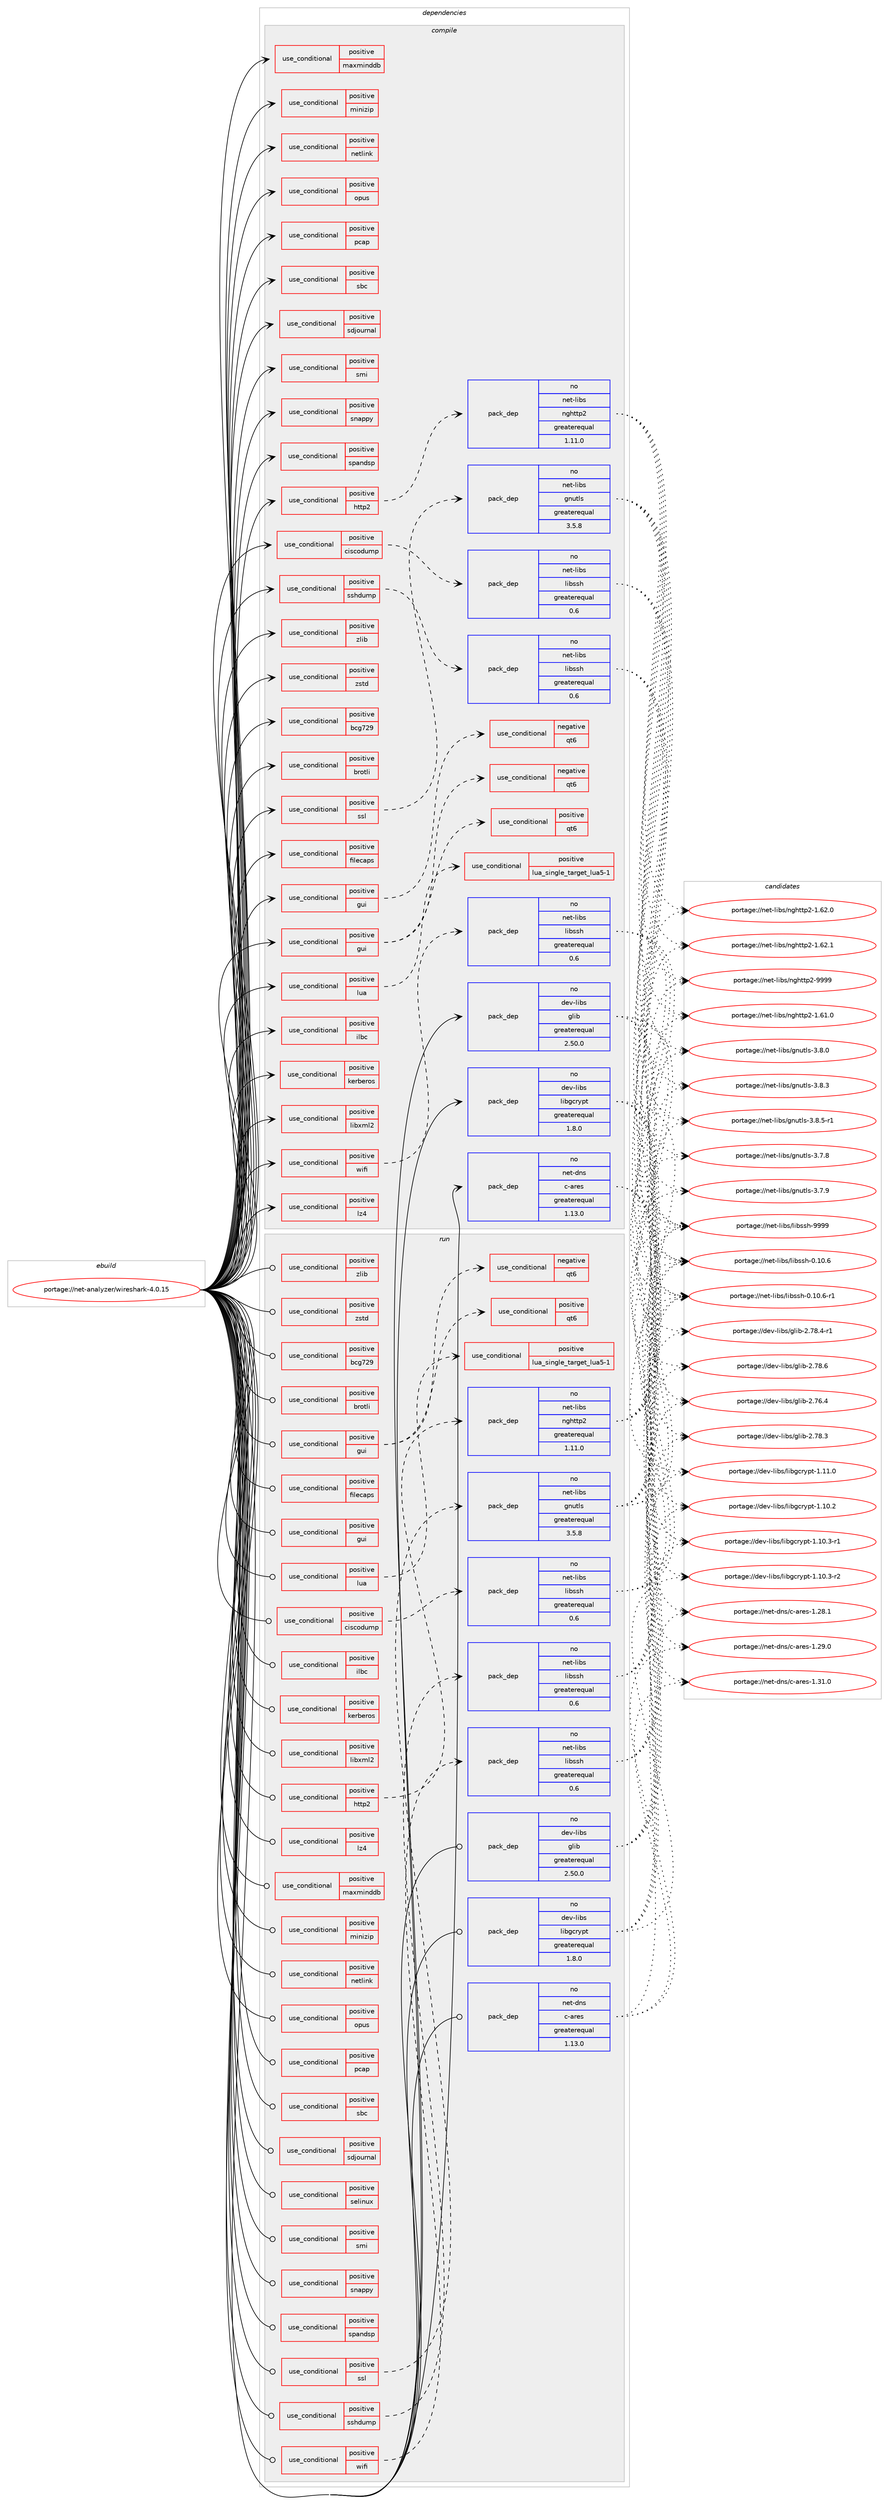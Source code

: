 digraph prolog {

# *************
# Graph options
# *************

newrank=true;
concentrate=true;
compound=true;
graph [rankdir=LR,fontname=Helvetica,fontsize=10,ranksep=1.5];#, ranksep=2.5, nodesep=0.2];
edge  [arrowhead=vee];
node  [fontname=Helvetica,fontsize=10];

# **********
# The ebuild
# **********

subgraph cluster_leftcol {
color=gray;
rank=same;
label=<<i>ebuild</i>>;
id [label="portage://net-analyzer/wireshark-4.0.15", color=red, width=4, href="../net-analyzer/wireshark-4.0.15.svg"];
}

# ****************
# The dependencies
# ****************

subgraph cluster_midcol {
color=gray;
label=<<i>dependencies</i>>;
subgraph cluster_compile {
fillcolor="#eeeeee";
style=filled;
label=<<i>compile</i>>;
subgraph cond85977 {
dependency175320 [label=<<TABLE BORDER="0" CELLBORDER="1" CELLSPACING="0" CELLPADDING="4"><TR><TD ROWSPAN="3" CELLPADDING="10">use_conditional</TD></TR><TR><TD>positive</TD></TR><TR><TD>bcg729</TD></TR></TABLE>>, shape=none, color=red];
# *** BEGIN UNKNOWN DEPENDENCY TYPE (TODO) ***
# dependency175320 -> package_dependency(portage://net-analyzer/wireshark-4.0.15,install,no,media-libs,bcg729,none,[,,],[],[])
# *** END UNKNOWN DEPENDENCY TYPE (TODO) ***

}
id:e -> dependency175320:w [weight=20,style="solid",arrowhead="vee"];
subgraph cond85978 {
dependency175321 [label=<<TABLE BORDER="0" CELLBORDER="1" CELLSPACING="0" CELLPADDING="4"><TR><TD ROWSPAN="3" CELLPADDING="10">use_conditional</TD></TR><TR><TD>positive</TD></TR><TR><TD>brotli</TD></TR></TABLE>>, shape=none, color=red];
# *** BEGIN UNKNOWN DEPENDENCY TYPE (TODO) ***
# dependency175321 -> package_dependency(portage://net-analyzer/wireshark-4.0.15,install,no,app-arch,brotli,none,[,,],any_same_slot,[])
# *** END UNKNOWN DEPENDENCY TYPE (TODO) ***

}
id:e -> dependency175321:w [weight=20,style="solid",arrowhead="vee"];
subgraph cond85979 {
dependency175322 [label=<<TABLE BORDER="0" CELLBORDER="1" CELLSPACING="0" CELLPADDING="4"><TR><TD ROWSPAN="3" CELLPADDING="10">use_conditional</TD></TR><TR><TD>positive</TD></TR><TR><TD>ciscodump</TD></TR></TABLE>>, shape=none, color=red];
subgraph pack86810 {
dependency175323 [label=<<TABLE BORDER="0" CELLBORDER="1" CELLSPACING="0" CELLPADDING="4" WIDTH="220"><TR><TD ROWSPAN="6" CELLPADDING="30">pack_dep</TD></TR><TR><TD WIDTH="110">no</TD></TR><TR><TD>net-libs</TD></TR><TR><TD>libssh</TD></TR><TR><TD>greaterequal</TD></TR><TR><TD>0.6</TD></TR></TABLE>>, shape=none, color=blue];
}
dependency175322:e -> dependency175323:w [weight=20,style="dashed",arrowhead="vee"];
}
id:e -> dependency175322:w [weight=20,style="solid",arrowhead="vee"];
subgraph cond85980 {
dependency175324 [label=<<TABLE BORDER="0" CELLBORDER="1" CELLSPACING="0" CELLPADDING="4"><TR><TD ROWSPAN="3" CELLPADDING="10">use_conditional</TD></TR><TR><TD>positive</TD></TR><TR><TD>filecaps</TD></TR></TABLE>>, shape=none, color=red];
# *** BEGIN UNKNOWN DEPENDENCY TYPE (TODO) ***
# dependency175324 -> package_dependency(portage://net-analyzer/wireshark-4.0.15,install,no,sys-libs,libcap,none,[,,],[],[])
# *** END UNKNOWN DEPENDENCY TYPE (TODO) ***

}
id:e -> dependency175324:w [weight=20,style="solid",arrowhead="vee"];
subgraph cond85981 {
dependency175325 [label=<<TABLE BORDER="0" CELLBORDER="1" CELLSPACING="0" CELLPADDING="4"><TR><TD ROWSPAN="3" CELLPADDING="10">use_conditional</TD></TR><TR><TD>positive</TD></TR><TR><TD>gui</TD></TR></TABLE>>, shape=none, color=red];
subgraph cond85982 {
dependency175326 [label=<<TABLE BORDER="0" CELLBORDER="1" CELLSPACING="0" CELLPADDING="4"><TR><TD ROWSPAN="3" CELLPADDING="10">use_conditional</TD></TR><TR><TD>negative</TD></TR><TR><TD>qt6</TD></TR></TABLE>>, shape=none, color=red];
# *** BEGIN UNKNOWN DEPENDENCY TYPE (TODO) ***
# dependency175326 -> package_dependency(portage://net-analyzer/wireshark-4.0.15,install,no,dev-qt,qtdeclarative,none,[,,],[slot(5)],[])
# *** END UNKNOWN DEPENDENCY TYPE (TODO) ***

}
dependency175325:e -> dependency175326:w [weight=20,style="dashed",arrowhead="vee"];
}
id:e -> dependency175325:w [weight=20,style="solid",arrowhead="vee"];
subgraph cond85983 {
dependency175327 [label=<<TABLE BORDER="0" CELLBORDER="1" CELLSPACING="0" CELLPADDING="4"><TR><TD ROWSPAN="3" CELLPADDING="10">use_conditional</TD></TR><TR><TD>positive</TD></TR><TR><TD>gui</TD></TR></TABLE>>, shape=none, color=red];
# *** BEGIN UNKNOWN DEPENDENCY TYPE (TODO) ***
# dependency175327 -> package_dependency(portage://net-analyzer/wireshark-4.0.15,install,no,x11-misc,xdg-utils,none,[,,],[],[])
# *** END UNKNOWN DEPENDENCY TYPE (TODO) ***

subgraph cond85984 {
dependency175328 [label=<<TABLE BORDER="0" CELLBORDER="1" CELLSPACING="0" CELLPADDING="4"><TR><TD ROWSPAN="3" CELLPADDING="10">use_conditional</TD></TR><TR><TD>positive</TD></TR><TR><TD>qt6</TD></TR></TABLE>>, shape=none, color=red];
# *** BEGIN UNKNOWN DEPENDENCY TYPE (TODO) ***
# dependency175328 -> package_dependency(portage://net-analyzer/wireshark-4.0.15,install,no,dev-qt,qtbase,none,[,,],[slot(6)],[use(enable(concurrent),none),use(enable(dbus),none),use(enable(gui),none),use(enable(widgets),none)])
# *** END UNKNOWN DEPENDENCY TYPE (TODO) ***

# *** BEGIN UNKNOWN DEPENDENCY TYPE (TODO) ***
# dependency175328 -> package_dependency(portage://net-analyzer/wireshark-4.0.15,install,no,dev-qt,qt5compat,none,[,,],[slot(6)],[])
# *** END UNKNOWN DEPENDENCY TYPE (TODO) ***

# *** BEGIN UNKNOWN DEPENDENCY TYPE (TODO) ***
# dependency175328 -> package_dependency(portage://net-analyzer/wireshark-4.0.15,install,no,dev-qt,qtmultimedia,none,[,,],[slot(6)],[])
# *** END UNKNOWN DEPENDENCY TYPE (TODO) ***

}
dependency175327:e -> dependency175328:w [weight=20,style="dashed",arrowhead="vee"];
subgraph cond85985 {
dependency175329 [label=<<TABLE BORDER="0" CELLBORDER="1" CELLSPACING="0" CELLPADDING="4"><TR><TD ROWSPAN="3" CELLPADDING="10">use_conditional</TD></TR><TR><TD>negative</TD></TR><TR><TD>qt6</TD></TR></TABLE>>, shape=none, color=red];
# *** BEGIN UNKNOWN DEPENDENCY TYPE (TODO) ***
# dependency175329 -> package_dependency(portage://net-analyzer/wireshark-4.0.15,install,no,dev-qt,qtcore,none,[,,],[slot(5)],[])
# *** END UNKNOWN DEPENDENCY TYPE (TODO) ***

# *** BEGIN UNKNOWN DEPENDENCY TYPE (TODO) ***
# dependency175329 -> package_dependency(portage://net-analyzer/wireshark-4.0.15,install,no,dev-qt,qtconcurrent,none,[,,],[slot(5)],[])
# *** END UNKNOWN DEPENDENCY TYPE (TODO) ***

# *** BEGIN UNKNOWN DEPENDENCY TYPE (TODO) ***
# dependency175329 -> package_dependency(portage://net-analyzer/wireshark-4.0.15,install,no,dev-qt,qtgui,none,[,,],[slot(5)],[])
# *** END UNKNOWN DEPENDENCY TYPE (TODO) ***

# *** BEGIN UNKNOWN DEPENDENCY TYPE (TODO) ***
# dependency175329 -> package_dependency(portage://net-analyzer/wireshark-4.0.15,install,no,dev-qt,qtmultimedia,none,[,,],[slot(5)],[])
# *** END UNKNOWN DEPENDENCY TYPE (TODO) ***

# *** BEGIN UNKNOWN DEPENDENCY TYPE (TODO) ***
# dependency175329 -> package_dependency(portage://net-analyzer/wireshark-4.0.15,install,no,dev-qt,qtprintsupport,none,[,,],[slot(5)],[])
# *** END UNKNOWN DEPENDENCY TYPE (TODO) ***

# *** BEGIN UNKNOWN DEPENDENCY TYPE (TODO) ***
# dependency175329 -> package_dependency(portage://net-analyzer/wireshark-4.0.15,install,no,dev-qt,qtwidgets,none,[,,],[slot(5)],[])
# *** END UNKNOWN DEPENDENCY TYPE (TODO) ***

}
dependency175327:e -> dependency175329:w [weight=20,style="dashed",arrowhead="vee"];
}
id:e -> dependency175327:w [weight=20,style="solid",arrowhead="vee"];
subgraph cond85986 {
dependency175330 [label=<<TABLE BORDER="0" CELLBORDER="1" CELLSPACING="0" CELLPADDING="4"><TR><TD ROWSPAN="3" CELLPADDING="10">use_conditional</TD></TR><TR><TD>positive</TD></TR><TR><TD>http2</TD></TR></TABLE>>, shape=none, color=red];
subgraph pack86811 {
dependency175331 [label=<<TABLE BORDER="0" CELLBORDER="1" CELLSPACING="0" CELLPADDING="4" WIDTH="220"><TR><TD ROWSPAN="6" CELLPADDING="30">pack_dep</TD></TR><TR><TD WIDTH="110">no</TD></TR><TR><TD>net-libs</TD></TR><TR><TD>nghttp2</TD></TR><TR><TD>greaterequal</TD></TR><TR><TD>1.11.0</TD></TR></TABLE>>, shape=none, color=blue];
}
dependency175330:e -> dependency175331:w [weight=20,style="dashed",arrowhead="vee"];
}
id:e -> dependency175330:w [weight=20,style="solid",arrowhead="vee"];
subgraph cond85987 {
dependency175332 [label=<<TABLE BORDER="0" CELLBORDER="1" CELLSPACING="0" CELLPADDING="4"><TR><TD ROWSPAN="3" CELLPADDING="10">use_conditional</TD></TR><TR><TD>positive</TD></TR><TR><TD>ilbc</TD></TR></TABLE>>, shape=none, color=red];
# *** BEGIN UNKNOWN DEPENDENCY TYPE (TODO) ***
# dependency175332 -> package_dependency(portage://net-analyzer/wireshark-4.0.15,install,no,media-libs,libilbc,none,[,,],any_same_slot,[])
# *** END UNKNOWN DEPENDENCY TYPE (TODO) ***

}
id:e -> dependency175332:w [weight=20,style="solid",arrowhead="vee"];
subgraph cond85988 {
dependency175333 [label=<<TABLE BORDER="0" CELLBORDER="1" CELLSPACING="0" CELLPADDING="4"><TR><TD ROWSPAN="3" CELLPADDING="10">use_conditional</TD></TR><TR><TD>positive</TD></TR><TR><TD>kerberos</TD></TR></TABLE>>, shape=none, color=red];
# *** BEGIN UNKNOWN DEPENDENCY TYPE (TODO) ***
# dependency175333 -> package_dependency(portage://net-analyzer/wireshark-4.0.15,install,no,virtual,krb5,none,[,,],[],[])
# *** END UNKNOWN DEPENDENCY TYPE (TODO) ***

}
id:e -> dependency175333:w [weight=20,style="solid",arrowhead="vee"];
subgraph cond85989 {
dependency175334 [label=<<TABLE BORDER="0" CELLBORDER="1" CELLSPACING="0" CELLPADDING="4"><TR><TD ROWSPAN="3" CELLPADDING="10">use_conditional</TD></TR><TR><TD>positive</TD></TR><TR><TD>libxml2</TD></TR></TABLE>>, shape=none, color=red];
# *** BEGIN UNKNOWN DEPENDENCY TYPE (TODO) ***
# dependency175334 -> package_dependency(portage://net-analyzer/wireshark-4.0.15,install,no,dev-libs,libxml2,none,[,,],[],[])
# *** END UNKNOWN DEPENDENCY TYPE (TODO) ***

}
id:e -> dependency175334:w [weight=20,style="solid",arrowhead="vee"];
subgraph cond85990 {
dependency175335 [label=<<TABLE BORDER="0" CELLBORDER="1" CELLSPACING="0" CELLPADDING="4"><TR><TD ROWSPAN="3" CELLPADDING="10">use_conditional</TD></TR><TR><TD>positive</TD></TR><TR><TD>lua</TD></TR></TABLE>>, shape=none, color=red];
subgraph cond85991 {
dependency175336 [label=<<TABLE BORDER="0" CELLBORDER="1" CELLSPACING="0" CELLPADDING="4"><TR><TD ROWSPAN="3" CELLPADDING="10">use_conditional</TD></TR><TR><TD>positive</TD></TR><TR><TD>lua_single_target_lua5-1</TD></TR></TABLE>>, shape=none, color=red];
# *** BEGIN UNKNOWN DEPENDENCY TYPE (TODO) ***
# dependency175336 -> package_dependency(portage://net-analyzer/wireshark-4.0.15,install,no,dev-lang,lua,none,[,,],[slot(5.1)],[])
# *** END UNKNOWN DEPENDENCY TYPE (TODO) ***

}
dependency175335:e -> dependency175336:w [weight=20,style="dashed",arrowhead="vee"];
}
id:e -> dependency175335:w [weight=20,style="solid",arrowhead="vee"];
subgraph cond85992 {
dependency175337 [label=<<TABLE BORDER="0" CELLBORDER="1" CELLSPACING="0" CELLPADDING="4"><TR><TD ROWSPAN="3" CELLPADDING="10">use_conditional</TD></TR><TR><TD>positive</TD></TR><TR><TD>lz4</TD></TR></TABLE>>, shape=none, color=red];
# *** BEGIN UNKNOWN DEPENDENCY TYPE (TODO) ***
# dependency175337 -> package_dependency(portage://net-analyzer/wireshark-4.0.15,install,no,app-arch,lz4,none,[,,],any_same_slot,[])
# *** END UNKNOWN DEPENDENCY TYPE (TODO) ***

}
id:e -> dependency175337:w [weight=20,style="solid",arrowhead="vee"];
subgraph cond85993 {
dependency175338 [label=<<TABLE BORDER="0" CELLBORDER="1" CELLSPACING="0" CELLPADDING="4"><TR><TD ROWSPAN="3" CELLPADDING="10">use_conditional</TD></TR><TR><TD>positive</TD></TR><TR><TD>maxminddb</TD></TR></TABLE>>, shape=none, color=red];
# *** BEGIN UNKNOWN DEPENDENCY TYPE (TODO) ***
# dependency175338 -> package_dependency(portage://net-analyzer/wireshark-4.0.15,install,no,dev-libs,libmaxminddb,none,[,,],any_same_slot,[])
# *** END UNKNOWN DEPENDENCY TYPE (TODO) ***

}
id:e -> dependency175338:w [weight=20,style="solid",arrowhead="vee"];
subgraph cond85994 {
dependency175339 [label=<<TABLE BORDER="0" CELLBORDER="1" CELLSPACING="0" CELLPADDING="4"><TR><TD ROWSPAN="3" CELLPADDING="10">use_conditional</TD></TR><TR><TD>positive</TD></TR><TR><TD>minizip</TD></TR></TABLE>>, shape=none, color=red];
# *** BEGIN UNKNOWN DEPENDENCY TYPE (TODO) ***
# dependency175339 -> package_dependency(portage://net-analyzer/wireshark-4.0.15,install,no,sys-libs,zlib,none,[,,],[],[use(enable(minizip),none)])
# *** END UNKNOWN DEPENDENCY TYPE (TODO) ***

}
id:e -> dependency175339:w [weight=20,style="solid",arrowhead="vee"];
subgraph cond85995 {
dependency175340 [label=<<TABLE BORDER="0" CELLBORDER="1" CELLSPACING="0" CELLPADDING="4"><TR><TD ROWSPAN="3" CELLPADDING="10">use_conditional</TD></TR><TR><TD>positive</TD></TR><TR><TD>netlink</TD></TR></TABLE>>, shape=none, color=red];
# *** BEGIN UNKNOWN DEPENDENCY TYPE (TODO) ***
# dependency175340 -> package_dependency(portage://net-analyzer/wireshark-4.0.15,install,no,dev-libs,libnl,none,[,,],[slot(3)],[])
# *** END UNKNOWN DEPENDENCY TYPE (TODO) ***

}
id:e -> dependency175340:w [weight=20,style="solid",arrowhead="vee"];
subgraph cond85996 {
dependency175341 [label=<<TABLE BORDER="0" CELLBORDER="1" CELLSPACING="0" CELLPADDING="4"><TR><TD ROWSPAN="3" CELLPADDING="10">use_conditional</TD></TR><TR><TD>positive</TD></TR><TR><TD>opus</TD></TR></TABLE>>, shape=none, color=red];
# *** BEGIN UNKNOWN DEPENDENCY TYPE (TODO) ***
# dependency175341 -> package_dependency(portage://net-analyzer/wireshark-4.0.15,install,no,media-libs,opus,none,[,,],[],[])
# *** END UNKNOWN DEPENDENCY TYPE (TODO) ***

}
id:e -> dependency175341:w [weight=20,style="solid",arrowhead="vee"];
subgraph cond85997 {
dependency175342 [label=<<TABLE BORDER="0" CELLBORDER="1" CELLSPACING="0" CELLPADDING="4"><TR><TD ROWSPAN="3" CELLPADDING="10">use_conditional</TD></TR><TR><TD>positive</TD></TR><TR><TD>pcap</TD></TR></TABLE>>, shape=none, color=red];
# *** BEGIN UNKNOWN DEPENDENCY TYPE (TODO) ***
# dependency175342 -> package_dependency(portage://net-analyzer/wireshark-4.0.15,install,no,net-libs,libpcap,none,[,,],[],[])
# *** END UNKNOWN DEPENDENCY TYPE (TODO) ***

}
id:e -> dependency175342:w [weight=20,style="solid",arrowhead="vee"];
subgraph cond85998 {
dependency175343 [label=<<TABLE BORDER="0" CELLBORDER="1" CELLSPACING="0" CELLPADDING="4"><TR><TD ROWSPAN="3" CELLPADDING="10">use_conditional</TD></TR><TR><TD>positive</TD></TR><TR><TD>sbc</TD></TR></TABLE>>, shape=none, color=red];
# *** BEGIN UNKNOWN DEPENDENCY TYPE (TODO) ***
# dependency175343 -> package_dependency(portage://net-analyzer/wireshark-4.0.15,install,no,media-libs,sbc,none,[,,],[],[])
# *** END UNKNOWN DEPENDENCY TYPE (TODO) ***

}
id:e -> dependency175343:w [weight=20,style="solid",arrowhead="vee"];
subgraph cond85999 {
dependency175344 [label=<<TABLE BORDER="0" CELLBORDER="1" CELLSPACING="0" CELLPADDING="4"><TR><TD ROWSPAN="3" CELLPADDING="10">use_conditional</TD></TR><TR><TD>positive</TD></TR><TR><TD>sdjournal</TD></TR></TABLE>>, shape=none, color=red];
# *** BEGIN UNKNOWN DEPENDENCY TYPE (TODO) ***
# dependency175344 -> package_dependency(portage://net-analyzer/wireshark-4.0.15,install,no,sys-apps,systemd,none,[,,],any_same_slot,[])
# *** END UNKNOWN DEPENDENCY TYPE (TODO) ***

}
id:e -> dependency175344:w [weight=20,style="solid",arrowhead="vee"];
subgraph cond86000 {
dependency175345 [label=<<TABLE BORDER="0" CELLBORDER="1" CELLSPACING="0" CELLPADDING="4"><TR><TD ROWSPAN="3" CELLPADDING="10">use_conditional</TD></TR><TR><TD>positive</TD></TR><TR><TD>smi</TD></TR></TABLE>>, shape=none, color=red];
# *** BEGIN UNKNOWN DEPENDENCY TYPE (TODO) ***
# dependency175345 -> package_dependency(portage://net-analyzer/wireshark-4.0.15,install,no,net-libs,libsmi,none,[,,],[],[])
# *** END UNKNOWN DEPENDENCY TYPE (TODO) ***

}
id:e -> dependency175345:w [weight=20,style="solid",arrowhead="vee"];
subgraph cond86001 {
dependency175346 [label=<<TABLE BORDER="0" CELLBORDER="1" CELLSPACING="0" CELLPADDING="4"><TR><TD ROWSPAN="3" CELLPADDING="10">use_conditional</TD></TR><TR><TD>positive</TD></TR><TR><TD>snappy</TD></TR></TABLE>>, shape=none, color=red];
# *** BEGIN UNKNOWN DEPENDENCY TYPE (TODO) ***
# dependency175346 -> package_dependency(portage://net-analyzer/wireshark-4.0.15,install,no,app-arch,snappy,none,[,,],any_same_slot,[])
# *** END UNKNOWN DEPENDENCY TYPE (TODO) ***

}
id:e -> dependency175346:w [weight=20,style="solid",arrowhead="vee"];
subgraph cond86002 {
dependency175347 [label=<<TABLE BORDER="0" CELLBORDER="1" CELLSPACING="0" CELLPADDING="4"><TR><TD ROWSPAN="3" CELLPADDING="10">use_conditional</TD></TR><TR><TD>positive</TD></TR><TR><TD>spandsp</TD></TR></TABLE>>, shape=none, color=red];
# *** BEGIN UNKNOWN DEPENDENCY TYPE (TODO) ***
# dependency175347 -> package_dependency(portage://net-analyzer/wireshark-4.0.15,install,no,media-libs,spandsp,none,[,,],any_same_slot,[])
# *** END UNKNOWN DEPENDENCY TYPE (TODO) ***

}
id:e -> dependency175347:w [weight=20,style="solid",arrowhead="vee"];
subgraph cond86003 {
dependency175348 [label=<<TABLE BORDER="0" CELLBORDER="1" CELLSPACING="0" CELLPADDING="4"><TR><TD ROWSPAN="3" CELLPADDING="10">use_conditional</TD></TR><TR><TD>positive</TD></TR><TR><TD>sshdump</TD></TR></TABLE>>, shape=none, color=red];
subgraph pack86812 {
dependency175349 [label=<<TABLE BORDER="0" CELLBORDER="1" CELLSPACING="0" CELLPADDING="4" WIDTH="220"><TR><TD ROWSPAN="6" CELLPADDING="30">pack_dep</TD></TR><TR><TD WIDTH="110">no</TD></TR><TR><TD>net-libs</TD></TR><TR><TD>libssh</TD></TR><TR><TD>greaterequal</TD></TR><TR><TD>0.6</TD></TR></TABLE>>, shape=none, color=blue];
}
dependency175348:e -> dependency175349:w [weight=20,style="dashed",arrowhead="vee"];
}
id:e -> dependency175348:w [weight=20,style="solid",arrowhead="vee"];
subgraph cond86004 {
dependency175350 [label=<<TABLE BORDER="0" CELLBORDER="1" CELLSPACING="0" CELLPADDING="4"><TR><TD ROWSPAN="3" CELLPADDING="10">use_conditional</TD></TR><TR><TD>positive</TD></TR><TR><TD>ssl</TD></TR></TABLE>>, shape=none, color=red];
subgraph pack86813 {
dependency175351 [label=<<TABLE BORDER="0" CELLBORDER="1" CELLSPACING="0" CELLPADDING="4" WIDTH="220"><TR><TD ROWSPAN="6" CELLPADDING="30">pack_dep</TD></TR><TR><TD WIDTH="110">no</TD></TR><TR><TD>net-libs</TD></TR><TR><TD>gnutls</TD></TR><TR><TD>greaterequal</TD></TR><TR><TD>3.5.8</TD></TR></TABLE>>, shape=none, color=blue];
}
dependency175350:e -> dependency175351:w [weight=20,style="dashed",arrowhead="vee"];
}
id:e -> dependency175350:w [weight=20,style="solid",arrowhead="vee"];
subgraph cond86005 {
dependency175352 [label=<<TABLE BORDER="0" CELLBORDER="1" CELLSPACING="0" CELLPADDING="4"><TR><TD ROWSPAN="3" CELLPADDING="10">use_conditional</TD></TR><TR><TD>positive</TD></TR><TR><TD>wifi</TD></TR></TABLE>>, shape=none, color=red];
subgraph pack86814 {
dependency175353 [label=<<TABLE BORDER="0" CELLBORDER="1" CELLSPACING="0" CELLPADDING="4" WIDTH="220"><TR><TD ROWSPAN="6" CELLPADDING="30">pack_dep</TD></TR><TR><TD WIDTH="110">no</TD></TR><TR><TD>net-libs</TD></TR><TR><TD>libssh</TD></TR><TR><TD>greaterequal</TD></TR><TR><TD>0.6</TD></TR></TABLE>>, shape=none, color=blue];
}
dependency175352:e -> dependency175353:w [weight=20,style="dashed",arrowhead="vee"];
}
id:e -> dependency175352:w [weight=20,style="solid",arrowhead="vee"];
subgraph cond86006 {
dependency175354 [label=<<TABLE BORDER="0" CELLBORDER="1" CELLSPACING="0" CELLPADDING="4"><TR><TD ROWSPAN="3" CELLPADDING="10">use_conditional</TD></TR><TR><TD>positive</TD></TR><TR><TD>zlib</TD></TR></TABLE>>, shape=none, color=red];
# *** BEGIN UNKNOWN DEPENDENCY TYPE (TODO) ***
# dependency175354 -> package_dependency(portage://net-analyzer/wireshark-4.0.15,install,no,sys-libs,zlib,none,[,,],[],[])
# *** END UNKNOWN DEPENDENCY TYPE (TODO) ***

}
id:e -> dependency175354:w [weight=20,style="solid",arrowhead="vee"];
subgraph cond86007 {
dependency175355 [label=<<TABLE BORDER="0" CELLBORDER="1" CELLSPACING="0" CELLPADDING="4"><TR><TD ROWSPAN="3" CELLPADDING="10">use_conditional</TD></TR><TR><TD>positive</TD></TR><TR><TD>zstd</TD></TR></TABLE>>, shape=none, color=red];
# *** BEGIN UNKNOWN DEPENDENCY TYPE (TODO) ***
# dependency175355 -> package_dependency(portage://net-analyzer/wireshark-4.0.15,install,no,app-arch,zstd,none,[,,],any_same_slot,[])
# *** END UNKNOWN DEPENDENCY TYPE (TODO) ***

}
id:e -> dependency175355:w [weight=20,style="solid",arrowhead="vee"];
# *** BEGIN UNKNOWN DEPENDENCY TYPE (TODO) ***
# id -> package_dependency(portage://net-analyzer/wireshark-4.0.15,install,no,acct-group,pcap,none,[,,],[],[])
# *** END UNKNOWN DEPENDENCY TYPE (TODO) ***

subgraph pack86815 {
dependency175356 [label=<<TABLE BORDER="0" CELLBORDER="1" CELLSPACING="0" CELLPADDING="4" WIDTH="220"><TR><TD ROWSPAN="6" CELLPADDING="30">pack_dep</TD></TR><TR><TD WIDTH="110">no</TD></TR><TR><TD>dev-libs</TD></TR><TR><TD>glib</TD></TR><TR><TD>greaterequal</TD></TR><TR><TD>2.50.0</TD></TR></TABLE>>, shape=none, color=blue];
}
id:e -> dependency175356:w [weight=20,style="solid",arrowhead="vee"];
subgraph pack86816 {
dependency175357 [label=<<TABLE BORDER="0" CELLBORDER="1" CELLSPACING="0" CELLPADDING="4" WIDTH="220"><TR><TD ROWSPAN="6" CELLPADDING="30">pack_dep</TD></TR><TR><TD WIDTH="110">no</TD></TR><TR><TD>dev-libs</TD></TR><TR><TD>libgcrypt</TD></TR><TR><TD>greaterequal</TD></TR><TR><TD>1.8.0</TD></TR></TABLE>>, shape=none, color=blue];
}
id:e -> dependency175357:w [weight=20,style="solid",arrowhead="vee"];
# *** BEGIN UNKNOWN DEPENDENCY TYPE (TODO) ***
# id -> package_dependency(portage://net-analyzer/wireshark-4.0.15,install,no,dev-libs,libpcre2,none,[,,],[],[])
# *** END UNKNOWN DEPENDENCY TYPE (TODO) ***

# *** BEGIN UNKNOWN DEPENDENCY TYPE (TODO) ***
# id -> package_dependency(portage://net-analyzer/wireshark-4.0.15,install,no,media-libs,speexdsp,none,[,,],[],[])
# *** END UNKNOWN DEPENDENCY TYPE (TODO) ***

subgraph pack86817 {
dependency175358 [label=<<TABLE BORDER="0" CELLBORDER="1" CELLSPACING="0" CELLPADDING="4" WIDTH="220"><TR><TD ROWSPAN="6" CELLPADDING="30">pack_dep</TD></TR><TR><TD WIDTH="110">no</TD></TR><TR><TD>net-dns</TD></TR><TR><TD>c-ares</TD></TR><TR><TD>greaterequal</TD></TR><TR><TD>1.13.0</TD></TR></TABLE>>, shape=none, color=blue];
}
id:e -> dependency175358:w [weight=20,style="solid",arrowhead="vee"];
}
subgraph cluster_compileandrun {
fillcolor="#eeeeee";
style=filled;
label=<<i>compile and run</i>>;
}
subgraph cluster_run {
fillcolor="#eeeeee";
style=filled;
label=<<i>run</i>>;
subgraph cond86008 {
dependency175359 [label=<<TABLE BORDER="0" CELLBORDER="1" CELLSPACING="0" CELLPADDING="4"><TR><TD ROWSPAN="3" CELLPADDING="10">use_conditional</TD></TR><TR><TD>positive</TD></TR><TR><TD>bcg729</TD></TR></TABLE>>, shape=none, color=red];
# *** BEGIN UNKNOWN DEPENDENCY TYPE (TODO) ***
# dependency175359 -> package_dependency(portage://net-analyzer/wireshark-4.0.15,run,no,media-libs,bcg729,none,[,,],[],[])
# *** END UNKNOWN DEPENDENCY TYPE (TODO) ***

}
id:e -> dependency175359:w [weight=20,style="solid",arrowhead="odot"];
subgraph cond86009 {
dependency175360 [label=<<TABLE BORDER="0" CELLBORDER="1" CELLSPACING="0" CELLPADDING="4"><TR><TD ROWSPAN="3" CELLPADDING="10">use_conditional</TD></TR><TR><TD>positive</TD></TR><TR><TD>brotli</TD></TR></TABLE>>, shape=none, color=red];
# *** BEGIN UNKNOWN DEPENDENCY TYPE (TODO) ***
# dependency175360 -> package_dependency(portage://net-analyzer/wireshark-4.0.15,run,no,app-arch,brotli,none,[,,],any_same_slot,[])
# *** END UNKNOWN DEPENDENCY TYPE (TODO) ***

}
id:e -> dependency175360:w [weight=20,style="solid",arrowhead="odot"];
subgraph cond86010 {
dependency175361 [label=<<TABLE BORDER="0" CELLBORDER="1" CELLSPACING="0" CELLPADDING="4"><TR><TD ROWSPAN="3" CELLPADDING="10">use_conditional</TD></TR><TR><TD>positive</TD></TR><TR><TD>ciscodump</TD></TR></TABLE>>, shape=none, color=red];
subgraph pack86818 {
dependency175362 [label=<<TABLE BORDER="0" CELLBORDER="1" CELLSPACING="0" CELLPADDING="4" WIDTH="220"><TR><TD ROWSPAN="6" CELLPADDING="30">pack_dep</TD></TR><TR><TD WIDTH="110">no</TD></TR><TR><TD>net-libs</TD></TR><TR><TD>libssh</TD></TR><TR><TD>greaterequal</TD></TR><TR><TD>0.6</TD></TR></TABLE>>, shape=none, color=blue];
}
dependency175361:e -> dependency175362:w [weight=20,style="dashed",arrowhead="vee"];
}
id:e -> dependency175361:w [weight=20,style="solid",arrowhead="odot"];
subgraph cond86011 {
dependency175363 [label=<<TABLE BORDER="0" CELLBORDER="1" CELLSPACING="0" CELLPADDING="4"><TR><TD ROWSPAN="3" CELLPADDING="10">use_conditional</TD></TR><TR><TD>positive</TD></TR><TR><TD>filecaps</TD></TR></TABLE>>, shape=none, color=red];
# *** BEGIN UNKNOWN DEPENDENCY TYPE (TODO) ***
# dependency175363 -> package_dependency(portage://net-analyzer/wireshark-4.0.15,run,no,sys-libs,libcap,none,[,,],[],[])
# *** END UNKNOWN DEPENDENCY TYPE (TODO) ***

}
id:e -> dependency175363:w [weight=20,style="solid",arrowhead="odot"];
subgraph cond86012 {
dependency175364 [label=<<TABLE BORDER="0" CELLBORDER="1" CELLSPACING="0" CELLPADDING="4"><TR><TD ROWSPAN="3" CELLPADDING="10">use_conditional</TD></TR><TR><TD>positive</TD></TR><TR><TD>gui</TD></TR></TABLE>>, shape=none, color=red];
# *** BEGIN UNKNOWN DEPENDENCY TYPE (TODO) ***
# dependency175364 -> package_dependency(portage://net-analyzer/wireshark-4.0.15,run,no,virtual,freedesktop-icon-theme,none,[,,],[],[])
# *** END UNKNOWN DEPENDENCY TYPE (TODO) ***

}
id:e -> dependency175364:w [weight=20,style="solid",arrowhead="odot"];
subgraph cond86013 {
dependency175365 [label=<<TABLE BORDER="0" CELLBORDER="1" CELLSPACING="0" CELLPADDING="4"><TR><TD ROWSPAN="3" CELLPADDING="10">use_conditional</TD></TR><TR><TD>positive</TD></TR><TR><TD>gui</TD></TR></TABLE>>, shape=none, color=red];
# *** BEGIN UNKNOWN DEPENDENCY TYPE (TODO) ***
# dependency175365 -> package_dependency(portage://net-analyzer/wireshark-4.0.15,run,no,x11-misc,xdg-utils,none,[,,],[],[])
# *** END UNKNOWN DEPENDENCY TYPE (TODO) ***

subgraph cond86014 {
dependency175366 [label=<<TABLE BORDER="0" CELLBORDER="1" CELLSPACING="0" CELLPADDING="4"><TR><TD ROWSPAN="3" CELLPADDING="10">use_conditional</TD></TR><TR><TD>positive</TD></TR><TR><TD>qt6</TD></TR></TABLE>>, shape=none, color=red];
# *** BEGIN UNKNOWN DEPENDENCY TYPE (TODO) ***
# dependency175366 -> package_dependency(portage://net-analyzer/wireshark-4.0.15,run,no,dev-qt,qtbase,none,[,,],[slot(6)],[use(enable(concurrent),none),use(enable(dbus),none),use(enable(gui),none),use(enable(widgets),none)])
# *** END UNKNOWN DEPENDENCY TYPE (TODO) ***

# *** BEGIN UNKNOWN DEPENDENCY TYPE (TODO) ***
# dependency175366 -> package_dependency(portage://net-analyzer/wireshark-4.0.15,run,no,dev-qt,qt5compat,none,[,,],[slot(6)],[])
# *** END UNKNOWN DEPENDENCY TYPE (TODO) ***

# *** BEGIN UNKNOWN DEPENDENCY TYPE (TODO) ***
# dependency175366 -> package_dependency(portage://net-analyzer/wireshark-4.0.15,run,no,dev-qt,qtmultimedia,none,[,,],[slot(6)],[])
# *** END UNKNOWN DEPENDENCY TYPE (TODO) ***

}
dependency175365:e -> dependency175366:w [weight=20,style="dashed",arrowhead="vee"];
subgraph cond86015 {
dependency175367 [label=<<TABLE BORDER="0" CELLBORDER="1" CELLSPACING="0" CELLPADDING="4"><TR><TD ROWSPAN="3" CELLPADDING="10">use_conditional</TD></TR><TR><TD>negative</TD></TR><TR><TD>qt6</TD></TR></TABLE>>, shape=none, color=red];
# *** BEGIN UNKNOWN DEPENDENCY TYPE (TODO) ***
# dependency175367 -> package_dependency(portage://net-analyzer/wireshark-4.0.15,run,no,dev-qt,qtcore,none,[,,],[slot(5)],[])
# *** END UNKNOWN DEPENDENCY TYPE (TODO) ***

# *** BEGIN UNKNOWN DEPENDENCY TYPE (TODO) ***
# dependency175367 -> package_dependency(portage://net-analyzer/wireshark-4.0.15,run,no,dev-qt,qtconcurrent,none,[,,],[slot(5)],[])
# *** END UNKNOWN DEPENDENCY TYPE (TODO) ***

# *** BEGIN UNKNOWN DEPENDENCY TYPE (TODO) ***
# dependency175367 -> package_dependency(portage://net-analyzer/wireshark-4.0.15,run,no,dev-qt,qtgui,none,[,,],[slot(5)],[])
# *** END UNKNOWN DEPENDENCY TYPE (TODO) ***

# *** BEGIN UNKNOWN DEPENDENCY TYPE (TODO) ***
# dependency175367 -> package_dependency(portage://net-analyzer/wireshark-4.0.15,run,no,dev-qt,qtmultimedia,none,[,,],[slot(5)],[])
# *** END UNKNOWN DEPENDENCY TYPE (TODO) ***

# *** BEGIN UNKNOWN DEPENDENCY TYPE (TODO) ***
# dependency175367 -> package_dependency(portage://net-analyzer/wireshark-4.0.15,run,no,dev-qt,qtprintsupport,none,[,,],[slot(5)],[])
# *** END UNKNOWN DEPENDENCY TYPE (TODO) ***

# *** BEGIN UNKNOWN DEPENDENCY TYPE (TODO) ***
# dependency175367 -> package_dependency(portage://net-analyzer/wireshark-4.0.15,run,no,dev-qt,qtwidgets,none,[,,],[slot(5)],[])
# *** END UNKNOWN DEPENDENCY TYPE (TODO) ***

}
dependency175365:e -> dependency175367:w [weight=20,style="dashed",arrowhead="vee"];
}
id:e -> dependency175365:w [weight=20,style="solid",arrowhead="odot"];
subgraph cond86016 {
dependency175368 [label=<<TABLE BORDER="0" CELLBORDER="1" CELLSPACING="0" CELLPADDING="4"><TR><TD ROWSPAN="3" CELLPADDING="10">use_conditional</TD></TR><TR><TD>positive</TD></TR><TR><TD>http2</TD></TR></TABLE>>, shape=none, color=red];
subgraph pack86819 {
dependency175369 [label=<<TABLE BORDER="0" CELLBORDER="1" CELLSPACING="0" CELLPADDING="4" WIDTH="220"><TR><TD ROWSPAN="6" CELLPADDING="30">pack_dep</TD></TR><TR><TD WIDTH="110">no</TD></TR><TR><TD>net-libs</TD></TR><TR><TD>nghttp2</TD></TR><TR><TD>greaterequal</TD></TR><TR><TD>1.11.0</TD></TR></TABLE>>, shape=none, color=blue];
}
dependency175368:e -> dependency175369:w [weight=20,style="dashed",arrowhead="vee"];
}
id:e -> dependency175368:w [weight=20,style="solid",arrowhead="odot"];
subgraph cond86017 {
dependency175370 [label=<<TABLE BORDER="0" CELLBORDER="1" CELLSPACING="0" CELLPADDING="4"><TR><TD ROWSPAN="3" CELLPADDING="10">use_conditional</TD></TR><TR><TD>positive</TD></TR><TR><TD>ilbc</TD></TR></TABLE>>, shape=none, color=red];
# *** BEGIN UNKNOWN DEPENDENCY TYPE (TODO) ***
# dependency175370 -> package_dependency(portage://net-analyzer/wireshark-4.0.15,run,no,media-libs,libilbc,none,[,,],any_same_slot,[])
# *** END UNKNOWN DEPENDENCY TYPE (TODO) ***

}
id:e -> dependency175370:w [weight=20,style="solid",arrowhead="odot"];
subgraph cond86018 {
dependency175371 [label=<<TABLE BORDER="0" CELLBORDER="1" CELLSPACING="0" CELLPADDING="4"><TR><TD ROWSPAN="3" CELLPADDING="10">use_conditional</TD></TR><TR><TD>positive</TD></TR><TR><TD>kerberos</TD></TR></TABLE>>, shape=none, color=red];
# *** BEGIN UNKNOWN DEPENDENCY TYPE (TODO) ***
# dependency175371 -> package_dependency(portage://net-analyzer/wireshark-4.0.15,run,no,virtual,krb5,none,[,,],[],[])
# *** END UNKNOWN DEPENDENCY TYPE (TODO) ***

}
id:e -> dependency175371:w [weight=20,style="solid",arrowhead="odot"];
subgraph cond86019 {
dependency175372 [label=<<TABLE BORDER="0" CELLBORDER="1" CELLSPACING="0" CELLPADDING="4"><TR><TD ROWSPAN="3" CELLPADDING="10">use_conditional</TD></TR><TR><TD>positive</TD></TR><TR><TD>libxml2</TD></TR></TABLE>>, shape=none, color=red];
# *** BEGIN UNKNOWN DEPENDENCY TYPE (TODO) ***
# dependency175372 -> package_dependency(portage://net-analyzer/wireshark-4.0.15,run,no,dev-libs,libxml2,none,[,,],[],[])
# *** END UNKNOWN DEPENDENCY TYPE (TODO) ***

}
id:e -> dependency175372:w [weight=20,style="solid",arrowhead="odot"];
subgraph cond86020 {
dependency175373 [label=<<TABLE BORDER="0" CELLBORDER="1" CELLSPACING="0" CELLPADDING="4"><TR><TD ROWSPAN="3" CELLPADDING="10">use_conditional</TD></TR><TR><TD>positive</TD></TR><TR><TD>lua</TD></TR></TABLE>>, shape=none, color=red];
subgraph cond86021 {
dependency175374 [label=<<TABLE BORDER="0" CELLBORDER="1" CELLSPACING="0" CELLPADDING="4"><TR><TD ROWSPAN="3" CELLPADDING="10">use_conditional</TD></TR><TR><TD>positive</TD></TR><TR><TD>lua_single_target_lua5-1</TD></TR></TABLE>>, shape=none, color=red];
# *** BEGIN UNKNOWN DEPENDENCY TYPE (TODO) ***
# dependency175374 -> package_dependency(portage://net-analyzer/wireshark-4.0.15,run,no,dev-lang,lua,none,[,,],[slot(5.1)],[])
# *** END UNKNOWN DEPENDENCY TYPE (TODO) ***

}
dependency175373:e -> dependency175374:w [weight=20,style="dashed",arrowhead="vee"];
}
id:e -> dependency175373:w [weight=20,style="solid",arrowhead="odot"];
subgraph cond86022 {
dependency175375 [label=<<TABLE BORDER="0" CELLBORDER="1" CELLSPACING="0" CELLPADDING="4"><TR><TD ROWSPAN="3" CELLPADDING="10">use_conditional</TD></TR><TR><TD>positive</TD></TR><TR><TD>lz4</TD></TR></TABLE>>, shape=none, color=red];
# *** BEGIN UNKNOWN DEPENDENCY TYPE (TODO) ***
# dependency175375 -> package_dependency(portage://net-analyzer/wireshark-4.0.15,run,no,app-arch,lz4,none,[,,],any_same_slot,[])
# *** END UNKNOWN DEPENDENCY TYPE (TODO) ***

}
id:e -> dependency175375:w [weight=20,style="solid",arrowhead="odot"];
subgraph cond86023 {
dependency175376 [label=<<TABLE BORDER="0" CELLBORDER="1" CELLSPACING="0" CELLPADDING="4"><TR><TD ROWSPAN="3" CELLPADDING="10">use_conditional</TD></TR><TR><TD>positive</TD></TR><TR><TD>maxminddb</TD></TR></TABLE>>, shape=none, color=red];
# *** BEGIN UNKNOWN DEPENDENCY TYPE (TODO) ***
# dependency175376 -> package_dependency(portage://net-analyzer/wireshark-4.0.15,run,no,dev-libs,libmaxminddb,none,[,,],any_same_slot,[])
# *** END UNKNOWN DEPENDENCY TYPE (TODO) ***

}
id:e -> dependency175376:w [weight=20,style="solid",arrowhead="odot"];
subgraph cond86024 {
dependency175377 [label=<<TABLE BORDER="0" CELLBORDER="1" CELLSPACING="0" CELLPADDING="4"><TR><TD ROWSPAN="3" CELLPADDING="10">use_conditional</TD></TR><TR><TD>positive</TD></TR><TR><TD>minizip</TD></TR></TABLE>>, shape=none, color=red];
# *** BEGIN UNKNOWN DEPENDENCY TYPE (TODO) ***
# dependency175377 -> package_dependency(portage://net-analyzer/wireshark-4.0.15,run,no,sys-libs,zlib,none,[,,],[],[use(enable(minizip),none)])
# *** END UNKNOWN DEPENDENCY TYPE (TODO) ***

}
id:e -> dependency175377:w [weight=20,style="solid",arrowhead="odot"];
subgraph cond86025 {
dependency175378 [label=<<TABLE BORDER="0" CELLBORDER="1" CELLSPACING="0" CELLPADDING="4"><TR><TD ROWSPAN="3" CELLPADDING="10">use_conditional</TD></TR><TR><TD>positive</TD></TR><TR><TD>netlink</TD></TR></TABLE>>, shape=none, color=red];
# *** BEGIN UNKNOWN DEPENDENCY TYPE (TODO) ***
# dependency175378 -> package_dependency(portage://net-analyzer/wireshark-4.0.15,run,no,dev-libs,libnl,none,[,,],[slot(3)],[])
# *** END UNKNOWN DEPENDENCY TYPE (TODO) ***

}
id:e -> dependency175378:w [weight=20,style="solid",arrowhead="odot"];
subgraph cond86026 {
dependency175379 [label=<<TABLE BORDER="0" CELLBORDER="1" CELLSPACING="0" CELLPADDING="4"><TR><TD ROWSPAN="3" CELLPADDING="10">use_conditional</TD></TR><TR><TD>positive</TD></TR><TR><TD>opus</TD></TR></TABLE>>, shape=none, color=red];
# *** BEGIN UNKNOWN DEPENDENCY TYPE (TODO) ***
# dependency175379 -> package_dependency(portage://net-analyzer/wireshark-4.0.15,run,no,media-libs,opus,none,[,,],[],[])
# *** END UNKNOWN DEPENDENCY TYPE (TODO) ***

}
id:e -> dependency175379:w [weight=20,style="solid",arrowhead="odot"];
subgraph cond86027 {
dependency175380 [label=<<TABLE BORDER="0" CELLBORDER="1" CELLSPACING="0" CELLPADDING="4"><TR><TD ROWSPAN="3" CELLPADDING="10">use_conditional</TD></TR><TR><TD>positive</TD></TR><TR><TD>pcap</TD></TR></TABLE>>, shape=none, color=red];
# *** BEGIN UNKNOWN DEPENDENCY TYPE (TODO) ***
# dependency175380 -> package_dependency(portage://net-analyzer/wireshark-4.0.15,run,no,net-libs,libpcap,none,[,,],[],[])
# *** END UNKNOWN DEPENDENCY TYPE (TODO) ***

}
id:e -> dependency175380:w [weight=20,style="solid",arrowhead="odot"];
subgraph cond86028 {
dependency175381 [label=<<TABLE BORDER="0" CELLBORDER="1" CELLSPACING="0" CELLPADDING="4"><TR><TD ROWSPAN="3" CELLPADDING="10">use_conditional</TD></TR><TR><TD>positive</TD></TR><TR><TD>sbc</TD></TR></TABLE>>, shape=none, color=red];
# *** BEGIN UNKNOWN DEPENDENCY TYPE (TODO) ***
# dependency175381 -> package_dependency(portage://net-analyzer/wireshark-4.0.15,run,no,media-libs,sbc,none,[,,],[],[])
# *** END UNKNOWN DEPENDENCY TYPE (TODO) ***

}
id:e -> dependency175381:w [weight=20,style="solid",arrowhead="odot"];
subgraph cond86029 {
dependency175382 [label=<<TABLE BORDER="0" CELLBORDER="1" CELLSPACING="0" CELLPADDING="4"><TR><TD ROWSPAN="3" CELLPADDING="10">use_conditional</TD></TR><TR><TD>positive</TD></TR><TR><TD>sdjournal</TD></TR></TABLE>>, shape=none, color=red];
# *** BEGIN UNKNOWN DEPENDENCY TYPE (TODO) ***
# dependency175382 -> package_dependency(portage://net-analyzer/wireshark-4.0.15,run,no,sys-apps,systemd,none,[,,],any_same_slot,[])
# *** END UNKNOWN DEPENDENCY TYPE (TODO) ***

}
id:e -> dependency175382:w [weight=20,style="solid",arrowhead="odot"];
subgraph cond86030 {
dependency175383 [label=<<TABLE BORDER="0" CELLBORDER="1" CELLSPACING="0" CELLPADDING="4"><TR><TD ROWSPAN="3" CELLPADDING="10">use_conditional</TD></TR><TR><TD>positive</TD></TR><TR><TD>selinux</TD></TR></TABLE>>, shape=none, color=red];
# *** BEGIN UNKNOWN DEPENDENCY TYPE (TODO) ***
# dependency175383 -> package_dependency(portage://net-analyzer/wireshark-4.0.15,run,no,sec-policy,selinux-wireshark,none,[,,],[],[])
# *** END UNKNOWN DEPENDENCY TYPE (TODO) ***

}
id:e -> dependency175383:w [weight=20,style="solid",arrowhead="odot"];
subgraph cond86031 {
dependency175384 [label=<<TABLE BORDER="0" CELLBORDER="1" CELLSPACING="0" CELLPADDING="4"><TR><TD ROWSPAN="3" CELLPADDING="10">use_conditional</TD></TR><TR><TD>positive</TD></TR><TR><TD>smi</TD></TR></TABLE>>, shape=none, color=red];
# *** BEGIN UNKNOWN DEPENDENCY TYPE (TODO) ***
# dependency175384 -> package_dependency(portage://net-analyzer/wireshark-4.0.15,run,no,net-libs,libsmi,none,[,,],[],[])
# *** END UNKNOWN DEPENDENCY TYPE (TODO) ***

}
id:e -> dependency175384:w [weight=20,style="solid",arrowhead="odot"];
subgraph cond86032 {
dependency175385 [label=<<TABLE BORDER="0" CELLBORDER="1" CELLSPACING="0" CELLPADDING="4"><TR><TD ROWSPAN="3" CELLPADDING="10">use_conditional</TD></TR><TR><TD>positive</TD></TR><TR><TD>snappy</TD></TR></TABLE>>, shape=none, color=red];
# *** BEGIN UNKNOWN DEPENDENCY TYPE (TODO) ***
# dependency175385 -> package_dependency(portage://net-analyzer/wireshark-4.0.15,run,no,app-arch,snappy,none,[,,],any_same_slot,[])
# *** END UNKNOWN DEPENDENCY TYPE (TODO) ***

}
id:e -> dependency175385:w [weight=20,style="solid",arrowhead="odot"];
subgraph cond86033 {
dependency175386 [label=<<TABLE BORDER="0" CELLBORDER="1" CELLSPACING="0" CELLPADDING="4"><TR><TD ROWSPAN="3" CELLPADDING="10">use_conditional</TD></TR><TR><TD>positive</TD></TR><TR><TD>spandsp</TD></TR></TABLE>>, shape=none, color=red];
# *** BEGIN UNKNOWN DEPENDENCY TYPE (TODO) ***
# dependency175386 -> package_dependency(portage://net-analyzer/wireshark-4.0.15,run,no,media-libs,spandsp,none,[,,],any_same_slot,[])
# *** END UNKNOWN DEPENDENCY TYPE (TODO) ***

}
id:e -> dependency175386:w [weight=20,style="solid",arrowhead="odot"];
subgraph cond86034 {
dependency175387 [label=<<TABLE BORDER="0" CELLBORDER="1" CELLSPACING="0" CELLPADDING="4"><TR><TD ROWSPAN="3" CELLPADDING="10">use_conditional</TD></TR><TR><TD>positive</TD></TR><TR><TD>sshdump</TD></TR></TABLE>>, shape=none, color=red];
subgraph pack86820 {
dependency175388 [label=<<TABLE BORDER="0" CELLBORDER="1" CELLSPACING="0" CELLPADDING="4" WIDTH="220"><TR><TD ROWSPAN="6" CELLPADDING="30">pack_dep</TD></TR><TR><TD WIDTH="110">no</TD></TR><TR><TD>net-libs</TD></TR><TR><TD>libssh</TD></TR><TR><TD>greaterequal</TD></TR><TR><TD>0.6</TD></TR></TABLE>>, shape=none, color=blue];
}
dependency175387:e -> dependency175388:w [weight=20,style="dashed",arrowhead="vee"];
}
id:e -> dependency175387:w [weight=20,style="solid",arrowhead="odot"];
subgraph cond86035 {
dependency175389 [label=<<TABLE BORDER="0" CELLBORDER="1" CELLSPACING="0" CELLPADDING="4"><TR><TD ROWSPAN="3" CELLPADDING="10">use_conditional</TD></TR><TR><TD>positive</TD></TR><TR><TD>ssl</TD></TR></TABLE>>, shape=none, color=red];
subgraph pack86821 {
dependency175390 [label=<<TABLE BORDER="0" CELLBORDER="1" CELLSPACING="0" CELLPADDING="4" WIDTH="220"><TR><TD ROWSPAN="6" CELLPADDING="30">pack_dep</TD></TR><TR><TD WIDTH="110">no</TD></TR><TR><TD>net-libs</TD></TR><TR><TD>gnutls</TD></TR><TR><TD>greaterequal</TD></TR><TR><TD>3.5.8</TD></TR></TABLE>>, shape=none, color=blue];
}
dependency175389:e -> dependency175390:w [weight=20,style="dashed",arrowhead="vee"];
}
id:e -> dependency175389:w [weight=20,style="solid",arrowhead="odot"];
subgraph cond86036 {
dependency175391 [label=<<TABLE BORDER="0" CELLBORDER="1" CELLSPACING="0" CELLPADDING="4"><TR><TD ROWSPAN="3" CELLPADDING="10">use_conditional</TD></TR><TR><TD>positive</TD></TR><TR><TD>wifi</TD></TR></TABLE>>, shape=none, color=red];
subgraph pack86822 {
dependency175392 [label=<<TABLE BORDER="0" CELLBORDER="1" CELLSPACING="0" CELLPADDING="4" WIDTH="220"><TR><TD ROWSPAN="6" CELLPADDING="30">pack_dep</TD></TR><TR><TD WIDTH="110">no</TD></TR><TR><TD>net-libs</TD></TR><TR><TD>libssh</TD></TR><TR><TD>greaterequal</TD></TR><TR><TD>0.6</TD></TR></TABLE>>, shape=none, color=blue];
}
dependency175391:e -> dependency175392:w [weight=20,style="dashed",arrowhead="vee"];
}
id:e -> dependency175391:w [weight=20,style="solid",arrowhead="odot"];
subgraph cond86037 {
dependency175393 [label=<<TABLE BORDER="0" CELLBORDER="1" CELLSPACING="0" CELLPADDING="4"><TR><TD ROWSPAN="3" CELLPADDING="10">use_conditional</TD></TR><TR><TD>positive</TD></TR><TR><TD>zlib</TD></TR></TABLE>>, shape=none, color=red];
# *** BEGIN UNKNOWN DEPENDENCY TYPE (TODO) ***
# dependency175393 -> package_dependency(portage://net-analyzer/wireshark-4.0.15,run,no,sys-libs,zlib,none,[,,],[],[])
# *** END UNKNOWN DEPENDENCY TYPE (TODO) ***

}
id:e -> dependency175393:w [weight=20,style="solid",arrowhead="odot"];
subgraph cond86038 {
dependency175394 [label=<<TABLE BORDER="0" CELLBORDER="1" CELLSPACING="0" CELLPADDING="4"><TR><TD ROWSPAN="3" CELLPADDING="10">use_conditional</TD></TR><TR><TD>positive</TD></TR><TR><TD>zstd</TD></TR></TABLE>>, shape=none, color=red];
# *** BEGIN UNKNOWN DEPENDENCY TYPE (TODO) ***
# dependency175394 -> package_dependency(portage://net-analyzer/wireshark-4.0.15,run,no,app-arch,zstd,none,[,,],any_same_slot,[])
# *** END UNKNOWN DEPENDENCY TYPE (TODO) ***

}
id:e -> dependency175394:w [weight=20,style="solid",arrowhead="odot"];
# *** BEGIN UNKNOWN DEPENDENCY TYPE (TODO) ***
# id -> package_dependency(portage://net-analyzer/wireshark-4.0.15,run,no,acct-group,pcap,none,[,,],[],[])
# *** END UNKNOWN DEPENDENCY TYPE (TODO) ***

subgraph pack86823 {
dependency175395 [label=<<TABLE BORDER="0" CELLBORDER="1" CELLSPACING="0" CELLPADDING="4" WIDTH="220"><TR><TD ROWSPAN="6" CELLPADDING="30">pack_dep</TD></TR><TR><TD WIDTH="110">no</TD></TR><TR><TD>dev-libs</TD></TR><TR><TD>glib</TD></TR><TR><TD>greaterequal</TD></TR><TR><TD>2.50.0</TD></TR></TABLE>>, shape=none, color=blue];
}
id:e -> dependency175395:w [weight=20,style="solid",arrowhead="odot"];
subgraph pack86824 {
dependency175396 [label=<<TABLE BORDER="0" CELLBORDER="1" CELLSPACING="0" CELLPADDING="4" WIDTH="220"><TR><TD ROWSPAN="6" CELLPADDING="30">pack_dep</TD></TR><TR><TD WIDTH="110">no</TD></TR><TR><TD>dev-libs</TD></TR><TR><TD>libgcrypt</TD></TR><TR><TD>greaterequal</TD></TR><TR><TD>1.8.0</TD></TR></TABLE>>, shape=none, color=blue];
}
id:e -> dependency175396:w [weight=20,style="solid",arrowhead="odot"];
# *** BEGIN UNKNOWN DEPENDENCY TYPE (TODO) ***
# id -> package_dependency(portage://net-analyzer/wireshark-4.0.15,run,no,dev-libs,libpcre2,none,[,,],[],[])
# *** END UNKNOWN DEPENDENCY TYPE (TODO) ***

# *** BEGIN UNKNOWN DEPENDENCY TYPE (TODO) ***
# id -> package_dependency(portage://net-analyzer/wireshark-4.0.15,run,no,media-libs,speexdsp,none,[,,],[],[])
# *** END UNKNOWN DEPENDENCY TYPE (TODO) ***

subgraph pack86825 {
dependency175397 [label=<<TABLE BORDER="0" CELLBORDER="1" CELLSPACING="0" CELLPADDING="4" WIDTH="220"><TR><TD ROWSPAN="6" CELLPADDING="30">pack_dep</TD></TR><TR><TD WIDTH="110">no</TD></TR><TR><TD>net-dns</TD></TR><TR><TD>c-ares</TD></TR><TR><TD>greaterequal</TD></TR><TR><TD>1.13.0</TD></TR></TABLE>>, shape=none, color=blue];
}
id:e -> dependency175397:w [weight=20,style="solid",arrowhead="odot"];
}
}

# **************
# The candidates
# **************

subgraph cluster_choices {
rank=same;
color=gray;
label=<<i>candidates</i>>;

subgraph choice86810 {
color=black;
nodesep=1;
choice1101011164510810598115471081059811511510445484649484654 [label="portage://net-libs/libssh-0.10.6", color=red, width=4,href="../net-libs/libssh-0.10.6.svg"];
choice11010111645108105981154710810598115115104454846494846544511449 [label="portage://net-libs/libssh-0.10.6-r1", color=red, width=4,href="../net-libs/libssh-0.10.6-r1.svg"];
choice110101116451081059811547108105981151151044557575757 [label="portage://net-libs/libssh-9999", color=red, width=4,href="../net-libs/libssh-9999.svg"];
dependency175323:e -> choice1101011164510810598115471081059811511510445484649484654:w [style=dotted,weight="100"];
dependency175323:e -> choice11010111645108105981154710810598115115104454846494846544511449:w [style=dotted,weight="100"];
dependency175323:e -> choice110101116451081059811547108105981151151044557575757:w [style=dotted,weight="100"];
}
subgraph choice86811 {
color=black;
nodesep=1;
choice1101011164510810598115471101031041161161125045494654494648 [label="portage://net-libs/nghttp2-1.61.0", color=red, width=4,href="../net-libs/nghttp2-1.61.0.svg"];
choice1101011164510810598115471101031041161161125045494654504648 [label="portage://net-libs/nghttp2-1.62.0", color=red, width=4,href="../net-libs/nghttp2-1.62.0.svg"];
choice1101011164510810598115471101031041161161125045494654504649 [label="portage://net-libs/nghttp2-1.62.1", color=red, width=4,href="../net-libs/nghttp2-1.62.1.svg"];
choice110101116451081059811547110103104116116112504557575757 [label="portage://net-libs/nghttp2-9999", color=red, width=4,href="../net-libs/nghttp2-9999.svg"];
dependency175331:e -> choice1101011164510810598115471101031041161161125045494654494648:w [style=dotted,weight="100"];
dependency175331:e -> choice1101011164510810598115471101031041161161125045494654504648:w [style=dotted,weight="100"];
dependency175331:e -> choice1101011164510810598115471101031041161161125045494654504649:w [style=dotted,weight="100"];
dependency175331:e -> choice110101116451081059811547110103104116116112504557575757:w [style=dotted,weight="100"];
}
subgraph choice86812 {
color=black;
nodesep=1;
choice1101011164510810598115471081059811511510445484649484654 [label="portage://net-libs/libssh-0.10.6", color=red, width=4,href="../net-libs/libssh-0.10.6.svg"];
choice11010111645108105981154710810598115115104454846494846544511449 [label="portage://net-libs/libssh-0.10.6-r1", color=red, width=4,href="../net-libs/libssh-0.10.6-r1.svg"];
choice110101116451081059811547108105981151151044557575757 [label="portage://net-libs/libssh-9999", color=red, width=4,href="../net-libs/libssh-9999.svg"];
dependency175349:e -> choice1101011164510810598115471081059811511510445484649484654:w [style=dotted,weight="100"];
dependency175349:e -> choice11010111645108105981154710810598115115104454846494846544511449:w [style=dotted,weight="100"];
dependency175349:e -> choice110101116451081059811547108105981151151044557575757:w [style=dotted,weight="100"];
}
subgraph choice86813 {
color=black;
nodesep=1;
choice110101116451081059811547103110117116108115455146554656 [label="portage://net-libs/gnutls-3.7.8", color=red, width=4,href="../net-libs/gnutls-3.7.8.svg"];
choice110101116451081059811547103110117116108115455146554657 [label="portage://net-libs/gnutls-3.7.9", color=red, width=4,href="../net-libs/gnutls-3.7.9.svg"];
choice110101116451081059811547103110117116108115455146564648 [label="portage://net-libs/gnutls-3.8.0", color=red, width=4,href="../net-libs/gnutls-3.8.0.svg"];
choice110101116451081059811547103110117116108115455146564651 [label="portage://net-libs/gnutls-3.8.3", color=red, width=4,href="../net-libs/gnutls-3.8.3.svg"];
choice1101011164510810598115471031101171161081154551465646534511449 [label="portage://net-libs/gnutls-3.8.5-r1", color=red, width=4,href="../net-libs/gnutls-3.8.5-r1.svg"];
dependency175351:e -> choice110101116451081059811547103110117116108115455146554656:w [style=dotted,weight="100"];
dependency175351:e -> choice110101116451081059811547103110117116108115455146554657:w [style=dotted,weight="100"];
dependency175351:e -> choice110101116451081059811547103110117116108115455146564648:w [style=dotted,weight="100"];
dependency175351:e -> choice110101116451081059811547103110117116108115455146564651:w [style=dotted,weight="100"];
dependency175351:e -> choice1101011164510810598115471031101171161081154551465646534511449:w [style=dotted,weight="100"];
}
subgraph choice86814 {
color=black;
nodesep=1;
choice1101011164510810598115471081059811511510445484649484654 [label="portage://net-libs/libssh-0.10.6", color=red, width=4,href="../net-libs/libssh-0.10.6.svg"];
choice11010111645108105981154710810598115115104454846494846544511449 [label="portage://net-libs/libssh-0.10.6-r1", color=red, width=4,href="../net-libs/libssh-0.10.6-r1.svg"];
choice110101116451081059811547108105981151151044557575757 [label="portage://net-libs/libssh-9999", color=red, width=4,href="../net-libs/libssh-9999.svg"];
dependency175353:e -> choice1101011164510810598115471081059811511510445484649484654:w [style=dotted,weight="100"];
dependency175353:e -> choice11010111645108105981154710810598115115104454846494846544511449:w [style=dotted,weight="100"];
dependency175353:e -> choice110101116451081059811547108105981151151044557575757:w [style=dotted,weight="100"];
}
subgraph choice86815 {
color=black;
nodesep=1;
choice1001011184510810598115471031081059845504655544652 [label="portage://dev-libs/glib-2.76.4", color=red, width=4,href="../dev-libs/glib-2.76.4.svg"];
choice1001011184510810598115471031081059845504655564651 [label="portage://dev-libs/glib-2.78.3", color=red, width=4,href="../dev-libs/glib-2.78.3.svg"];
choice10010111845108105981154710310810598455046555646524511449 [label="portage://dev-libs/glib-2.78.4-r1", color=red, width=4,href="../dev-libs/glib-2.78.4-r1.svg"];
choice1001011184510810598115471031081059845504655564654 [label="portage://dev-libs/glib-2.78.6", color=red, width=4,href="../dev-libs/glib-2.78.6.svg"];
dependency175356:e -> choice1001011184510810598115471031081059845504655544652:w [style=dotted,weight="100"];
dependency175356:e -> choice1001011184510810598115471031081059845504655564651:w [style=dotted,weight="100"];
dependency175356:e -> choice10010111845108105981154710310810598455046555646524511449:w [style=dotted,weight="100"];
dependency175356:e -> choice1001011184510810598115471031081059845504655564654:w [style=dotted,weight="100"];
}
subgraph choice86816 {
color=black;
nodesep=1;
choice100101118451081059811547108105981039911412111211645494649484650 [label="portage://dev-libs/libgcrypt-1.10.2", color=red, width=4,href="../dev-libs/libgcrypt-1.10.2.svg"];
choice1001011184510810598115471081059810399114121112116454946494846514511449 [label="portage://dev-libs/libgcrypt-1.10.3-r1", color=red, width=4,href="../dev-libs/libgcrypt-1.10.3-r1.svg"];
choice1001011184510810598115471081059810399114121112116454946494846514511450 [label="portage://dev-libs/libgcrypt-1.10.3-r2", color=red, width=4,href="../dev-libs/libgcrypt-1.10.3-r2.svg"];
choice100101118451081059811547108105981039911412111211645494649494648 [label="portage://dev-libs/libgcrypt-1.11.0", color=red, width=4,href="../dev-libs/libgcrypt-1.11.0.svg"];
dependency175357:e -> choice100101118451081059811547108105981039911412111211645494649484650:w [style=dotted,weight="100"];
dependency175357:e -> choice1001011184510810598115471081059810399114121112116454946494846514511449:w [style=dotted,weight="100"];
dependency175357:e -> choice1001011184510810598115471081059810399114121112116454946494846514511450:w [style=dotted,weight="100"];
dependency175357:e -> choice100101118451081059811547108105981039911412111211645494649494648:w [style=dotted,weight="100"];
}
subgraph choice86817 {
color=black;
nodesep=1;
choice110101116451001101154799459711410111545494650564649 [label="portage://net-dns/c-ares-1.28.1", color=red, width=4,href="../net-dns/c-ares-1.28.1.svg"];
choice110101116451001101154799459711410111545494650574648 [label="portage://net-dns/c-ares-1.29.0", color=red, width=4,href="../net-dns/c-ares-1.29.0.svg"];
choice110101116451001101154799459711410111545494651494648 [label="portage://net-dns/c-ares-1.31.0", color=red, width=4,href="../net-dns/c-ares-1.31.0.svg"];
dependency175358:e -> choice110101116451001101154799459711410111545494650564649:w [style=dotted,weight="100"];
dependency175358:e -> choice110101116451001101154799459711410111545494650574648:w [style=dotted,weight="100"];
dependency175358:e -> choice110101116451001101154799459711410111545494651494648:w [style=dotted,weight="100"];
}
subgraph choice86818 {
color=black;
nodesep=1;
choice1101011164510810598115471081059811511510445484649484654 [label="portage://net-libs/libssh-0.10.6", color=red, width=4,href="../net-libs/libssh-0.10.6.svg"];
choice11010111645108105981154710810598115115104454846494846544511449 [label="portage://net-libs/libssh-0.10.6-r1", color=red, width=4,href="../net-libs/libssh-0.10.6-r1.svg"];
choice110101116451081059811547108105981151151044557575757 [label="portage://net-libs/libssh-9999", color=red, width=4,href="../net-libs/libssh-9999.svg"];
dependency175362:e -> choice1101011164510810598115471081059811511510445484649484654:w [style=dotted,weight="100"];
dependency175362:e -> choice11010111645108105981154710810598115115104454846494846544511449:w [style=dotted,weight="100"];
dependency175362:e -> choice110101116451081059811547108105981151151044557575757:w [style=dotted,weight="100"];
}
subgraph choice86819 {
color=black;
nodesep=1;
choice1101011164510810598115471101031041161161125045494654494648 [label="portage://net-libs/nghttp2-1.61.0", color=red, width=4,href="../net-libs/nghttp2-1.61.0.svg"];
choice1101011164510810598115471101031041161161125045494654504648 [label="portage://net-libs/nghttp2-1.62.0", color=red, width=4,href="../net-libs/nghttp2-1.62.0.svg"];
choice1101011164510810598115471101031041161161125045494654504649 [label="portage://net-libs/nghttp2-1.62.1", color=red, width=4,href="../net-libs/nghttp2-1.62.1.svg"];
choice110101116451081059811547110103104116116112504557575757 [label="portage://net-libs/nghttp2-9999", color=red, width=4,href="../net-libs/nghttp2-9999.svg"];
dependency175369:e -> choice1101011164510810598115471101031041161161125045494654494648:w [style=dotted,weight="100"];
dependency175369:e -> choice1101011164510810598115471101031041161161125045494654504648:w [style=dotted,weight="100"];
dependency175369:e -> choice1101011164510810598115471101031041161161125045494654504649:w [style=dotted,weight="100"];
dependency175369:e -> choice110101116451081059811547110103104116116112504557575757:w [style=dotted,weight="100"];
}
subgraph choice86820 {
color=black;
nodesep=1;
choice1101011164510810598115471081059811511510445484649484654 [label="portage://net-libs/libssh-0.10.6", color=red, width=4,href="../net-libs/libssh-0.10.6.svg"];
choice11010111645108105981154710810598115115104454846494846544511449 [label="portage://net-libs/libssh-0.10.6-r1", color=red, width=4,href="../net-libs/libssh-0.10.6-r1.svg"];
choice110101116451081059811547108105981151151044557575757 [label="portage://net-libs/libssh-9999", color=red, width=4,href="../net-libs/libssh-9999.svg"];
dependency175388:e -> choice1101011164510810598115471081059811511510445484649484654:w [style=dotted,weight="100"];
dependency175388:e -> choice11010111645108105981154710810598115115104454846494846544511449:w [style=dotted,weight="100"];
dependency175388:e -> choice110101116451081059811547108105981151151044557575757:w [style=dotted,weight="100"];
}
subgraph choice86821 {
color=black;
nodesep=1;
choice110101116451081059811547103110117116108115455146554656 [label="portage://net-libs/gnutls-3.7.8", color=red, width=4,href="../net-libs/gnutls-3.7.8.svg"];
choice110101116451081059811547103110117116108115455146554657 [label="portage://net-libs/gnutls-3.7.9", color=red, width=4,href="../net-libs/gnutls-3.7.9.svg"];
choice110101116451081059811547103110117116108115455146564648 [label="portage://net-libs/gnutls-3.8.0", color=red, width=4,href="../net-libs/gnutls-3.8.0.svg"];
choice110101116451081059811547103110117116108115455146564651 [label="portage://net-libs/gnutls-3.8.3", color=red, width=4,href="../net-libs/gnutls-3.8.3.svg"];
choice1101011164510810598115471031101171161081154551465646534511449 [label="portage://net-libs/gnutls-3.8.5-r1", color=red, width=4,href="../net-libs/gnutls-3.8.5-r1.svg"];
dependency175390:e -> choice110101116451081059811547103110117116108115455146554656:w [style=dotted,weight="100"];
dependency175390:e -> choice110101116451081059811547103110117116108115455146554657:w [style=dotted,weight="100"];
dependency175390:e -> choice110101116451081059811547103110117116108115455146564648:w [style=dotted,weight="100"];
dependency175390:e -> choice110101116451081059811547103110117116108115455146564651:w [style=dotted,weight="100"];
dependency175390:e -> choice1101011164510810598115471031101171161081154551465646534511449:w [style=dotted,weight="100"];
}
subgraph choice86822 {
color=black;
nodesep=1;
choice1101011164510810598115471081059811511510445484649484654 [label="portage://net-libs/libssh-0.10.6", color=red, width=4,href="../net-libs/libssh-0.10.6.svg"];
choice11010111645108105981154710810598115115104454846494846544511449 [label="portage://net-libs/libssh-0.10.6-r1", color=red, width=4,href="../net-libs/libssh-0.10.6-r1.svg"];
choice110101116451081059811547108105981151151044557575757 [label="portage://net-libs/libssh-9999", color=red, width=4,href="../net-libs/libssh-9999.svg"];
dependency175392:e -> choice1101011164510810598115471081059811511510445484649484654:w [style=dotted,weight="100"];
dependency175392:e -> choice11010111645108105981154710810598115115104454846494846544511449:w [style=dotted,weight="100"];
dependency175392:e -> choice110101116451081059811547108105981151151044557575757:w [style=dotted,weight="100"];
}
subgraph choice86823 {
color=black;
nodesep=1;
choice1001011184510810598115471031081059845504655544652 [label="portage://dev-libs/glib-2.76.4", color=red, width=4,href="../dev-libs/glib-2.76.4.svg"];
choice1001011184510810598115471031081059845504655564651 [label="portage://dev-libs/glib-2.78.3", color=red, width=4,href="../dev-libs/glib-2.78.3.svg"];
choice10010111845108105981154710310810598455046555646524511449 [label="portage://dev-libs/glib-2.78.4-r1", color=red, width=4,href="../dev-libs/glib-2.78.4-r1.svg"];
choice1001011184510810598115471031081059845504655564654 [label="portage://dev-libs/glib-2.78.6", color=red, width=4,href="../dev-libs/glib-2.78.6.svg"];
dependency175395:e -> choice1001011184510810598115471031081059845504655544652:w [style=dotted,weight="100"];
dependency175395:e -> choice1001011184510810598115471031081059845504655564651:w [style=dotted,weight="100"];
dependency175395:e -> choice10010111845108105981154710310810598455046555646524511449:w [style=dotted,weight="100"];
dependency175395:e -> choice1001011184510810598115471031081059845504655564654:w [style=dotted,weight="100"];
}
subgraph choice86824 {
color=black;
nodesep=1;
choice100101118451081059811547108105981039911412111211645494649484650 [label="portage://dev-libs/libgcrypt-1.10.2", color=red, width=4,href="../dev-libs/libgcrypt-1.10.2.svg"];
choice1001011184510810598115471081059810399114121112116454946494846514511449 [label="portage://dev-libs/libgcrypt-1.10.3-r1", color=red, width=4,href="../dev-libs/libgcrypt-1.10.3-r1.svg"];
choice1001011184510810598115471081059810399114121112116454946494846514511450 [label="portage://dev-libs/libgcrypt-1.10.3-r2", color=red, width=4,href="../dev-libs/libgcrypt-1.10.3-r2.svg"];
choice100101118451081059811547108105981039911412111211645494649494648 [label="portage://dev-libs/libgcrypt-1.11.0", color=red, width=4,href="../dev-libs/libgcrypt-1.11.0.svg"];
dependency175396:e -> choice100101118451081059811547108105981039911412111211645494649484650:w [style=dotted,weight="100"];
dependency175396:e -> choice1001011184510810598115471081059810399114121112116454946494846514511449:w [style=dotted,weight="100"];
dependency175396:e -> choice1001011184510810598115471081059810399114121112116454946494846514511450:w [style=dotted,weight="100"];
dependency175396:e -> choice100101118451081059811547108105981039911412111211645494649494648:w [style=dotted,weight="100"];
}
subgraph choice86825 {
color=black;
nodesep=1;
choice110101116451001101154799459711410111545494650564649 [label="portage://net-dns/c-ares-1.28.1", color=red, width=4,href="../net-dns/c-ares-1.28.1.svg"];
choice110101116451001101154799459711410111545494650574648 [label="portage://net-dns/c-ares-1.29.0", color=red, width=4,href="../net-dns/c-ares-1.29.0.svg"];
choice110101116451001101154799459711410111545494651494648 [label="portage://net-dns/c-ares-1.31.0", color=red, width=4,href="../net-dns/c-ares-1.31.0.svg"];
dependency175397:e -> choice110101116451001101154799459711410111545494650564649:w [style=dotted,weight="100"];
dependency175397:e -> choice110101116451001101154799459711410111545494650574648:w [style=dotted,weight="100"];
dependency175397:e -> choice110101116451001101154799459711410111545494651494648:w [style=dotted,weight="100"];
}
}

}
